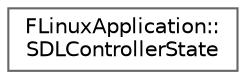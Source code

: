 digraph "Graphical Class Hierarchy"
{
 // INTERACTIVE_SVG=YES
 // LATEX_PDF_SIZE
  bgcolor="transparent";
  edge [fontname=Helvetica,fontsize=10,labelfontname=Helvetica,labelfontsize=10];
  node [fontname=Helvetica,fontsize=10,shape=box,height=0.2,width=0.4];
  rankdir="LR";
  Node0 [id="Node000000",label="FLinuxApplication::\lSDLControllerState",height=0.2,width=0.4,color="grey40", fillcolor="white", style="filled",URL="$d6/d3c/structFLinuxApplication_1_1SDLControllerState.html",tooltip=" "];
}
